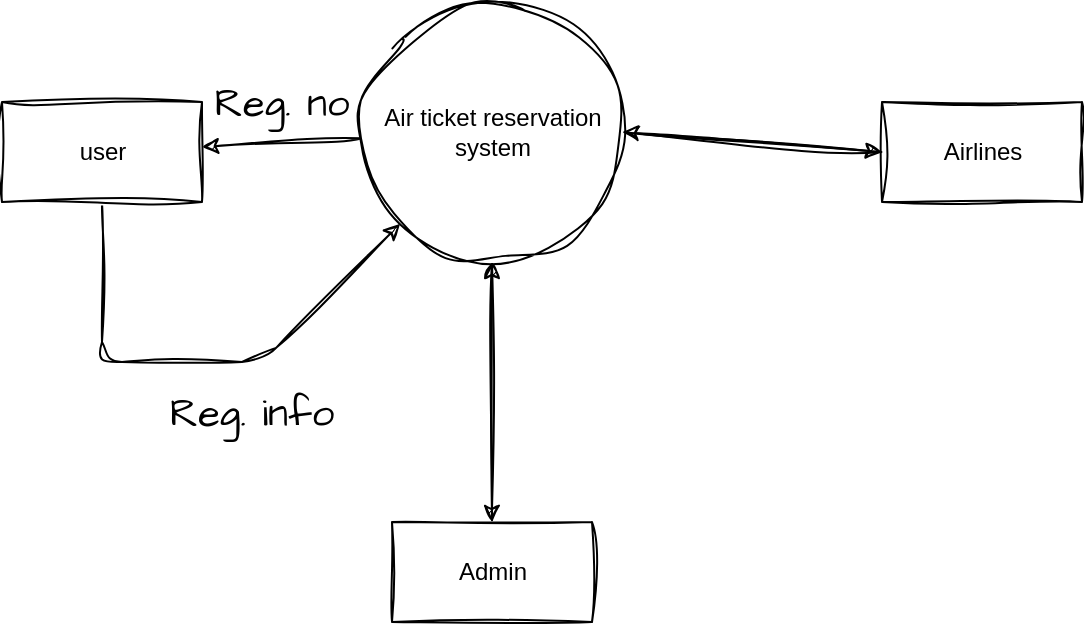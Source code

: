 <mxfile>
    <diagram id="N_pWAKiAUOo1uRkkuoW3" name="Page-1">
        <mxGraphModel dx="814" dy="611" grid="1" gridSize="10" guides="1" tooltips="1" connect="1" arrows="1" fold="1" page="1" pageScale="1" pageWidth="850" pageHeight="1100" math="0" shadow="0">
            <root>
                <mxCell id="0"/>
                <mxCell id="1" parent="0"/>
                <mxCell id="21" value="" style="edgeStyle=none;html=1;sketch=1;curveFitting=1;jiggle=2;" edge="1" parent="1" source="14" target="15">
                    <mxGeometry relative="1" as="geometry"/>
                </mxCell>
                <mxCell id="23" style="edgeStyle=none;html=1;entryX=0.5;entryY=0;entryDx=0;entryDy=0;sketch=1;curveFitting=1;jiggle=2;" edge="1" parent="1" source="14" target="17">
                    <mxGeometry relative="1" as="geometry"/>
                </mxCell>
                <mxCell id="26" style="edgeStyle=none;html=1;exitX=1;exitY=0.5;exitDx=0;exitDy=0;entryX=0;entryY=0.5;entryDx=0;entryDy=0;sketch=1;curveFitting=1;jiggle=2;" edge="1" parent="1" source="14" target="16">
                    <mxGeometry relative="1" as="geometry">
                        <mxPoint x="580" y="300" as="targetPoint"/>
                    </mxGeometry>
                </mxCell>
                <mxCell id="14" value="Air ticket reservation &lt;br&gt;system" style="shape=ellipse;html=1;dashed=0;whitespace=wrap;perimeter=ellipsePerimeter;sketch=1;curveFitting=1;jiggle=2;" vertex="1" parent="1">
                    <mxGeometry x="330" y="220" width="130" height="130" as="geometry"/>
                </mxCell>
                <mxCell id="22" value="" style="edgeStyle=none;html=1;sketch=1;curveFitting=1;jiggle=2;entryX=0;entryY=1;entryDx=0;entryDy=0;" edge="1" parent="1" source="15" target="14">
                    <mxGeometry relative="1" as="geometry">
                        <mxPoint x="330" y="400" as="targetPoint"/>
                        <Array as="points">
                            <mxPoint x="200" y="400"/>
                            <mxPoint x="280" y="400"/>
                        </Array>
                    </mxGeometry>
                </mxCell>
                <mxCell id="15" value="user" style="html=1;dashed=0;whitespace=wrap;sketch=1;curveFitting=1;jiggle=2;" vertex="1" parent="1">
                    <mxGeometry x="150" y="270" width="100" height="50" as="geometry"/>
                </mxCell>
                <mxCell id="25" style="edgeStyle=none;html=1;exitX=0;exitY=0.5;exitDx=0;exitDy=0;entryX=1;entryY=0.5;entryDx=0;entryDy=0;sketch=1;curveFitting=1;jiggle=2;" edge="1" parent="1" source="16" target="14">
                    <mxGeometry relative="1" as="geometry">
                        <mxPoint x="580" y="295" as="targetPoint"/>
                    </mxGeometry>
                </mxCell>
                <mxCell id="16" value="Airlines" style="html=1;dashed=0;whitespace=wrap;sketch=1;curveFitting=1;jiggle=2;" vertex="1" parent="1">
                    <mxGeometry x="590" y="270" width="100" height="50" as="geometry"/>
                </mxCell>
                <mxCell id="24" style="edgeStyle=none;html=1;exitX=0.5;exitY=0;exitDx=0;exitDy=0;entryX=0.5;entryY=1;entryDx=0;entryDy=0;sketch=1;curveFitting=1;jiggle=2;" edge="1" parent="1" source="17" target="14">
                    <mxGeometry relative="1" as="geometry"/>
                </mxCell>
                <mxCell id="17" value="Admin" style="html=1;dashed=0;whitespace=wrap;sketch=1;curveFitting=1;jiggle=2;" vertex="1" parent="1">
                    <mxGeometry x="345" y="480" width="100" height="50" as="geometry"/>
                </mxCell>
                <mxCell id="28" value="Reg. no" style="text;strokeColor=none;align=center;fillColor=none;html=1;verticalAlign=middle;whiteSpace=wrap;rounded=0;sketch=1;hachureGap=4;jiggle=2;curveFitting=1;fontFamily=Architects Daughter;fontSource=https%3A%2F%2Ffonts.googleapis.com%2Fcss%3Ffamily%3DArchitects%2BDaughter;fontSize=20;" vertex="1" parent="1">
                    <mxGeometry x="250" y="250" width="80" height="40" as="geometry"/>
                </mxCell>
                <mxCell id="29" value="Reg. info" style="text;strokeColor=none;align=center;fillColor=none;html=1;verticalAlign=middle;whiteSpace=wrap;rounded=0;sketch=1;hachureGap=4;jiggle=2;curveFitting=1;fontFamily=Architects Daughter;fontSource=https%3A%2F%2Ffonts.googleapis.com%2Fcss%3Ffamily%3DArchitects%2BDaughter;fontSize=20;" vertex="1" parent="1">
                    <mxGeometry x="220" y="410" width="110" height="30" as="geometry"/>
                </mxCell>
            </root>
        </mxGraphModel>
    </diagram>
</mxfile>